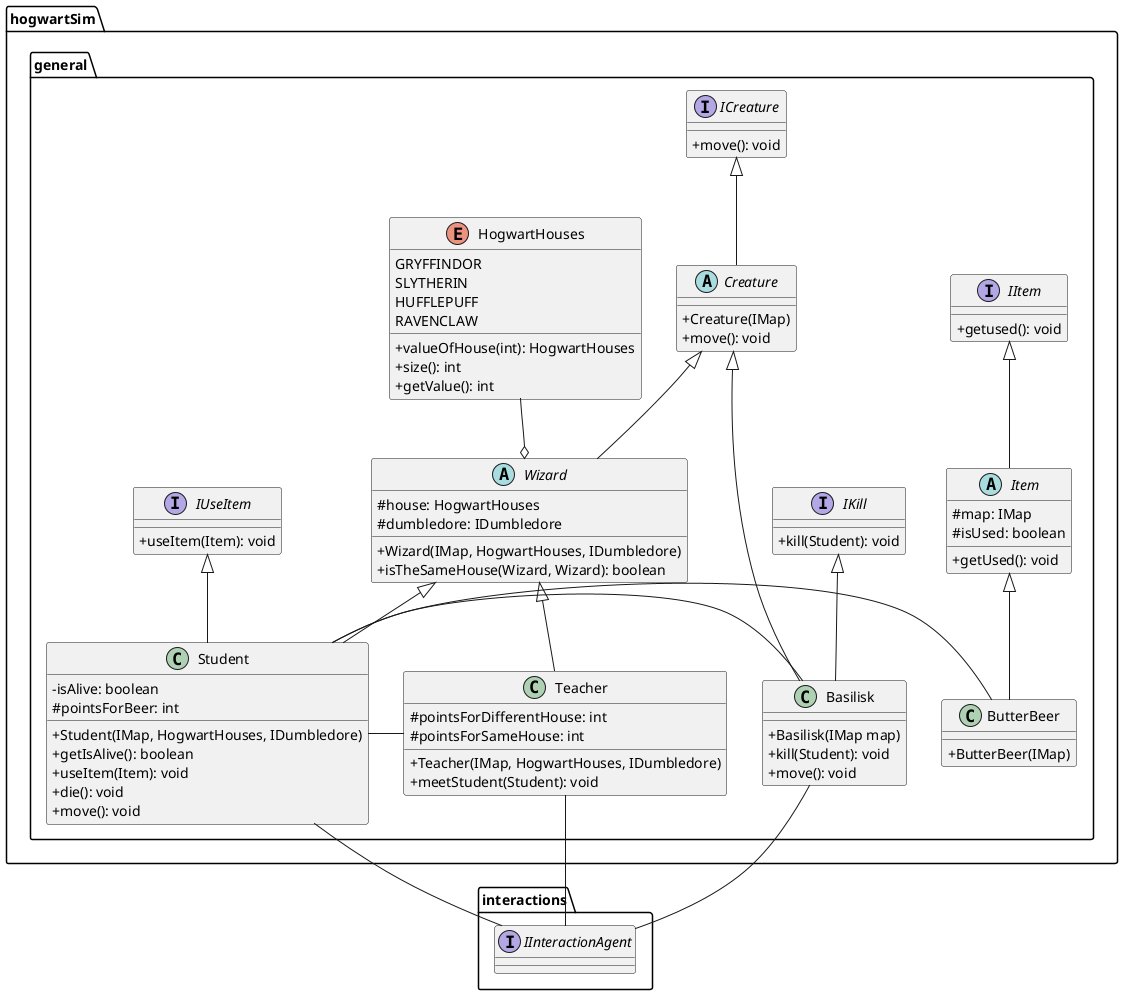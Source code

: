 @startuml
'https://plantuml.com/object-diagram
skinparam classAttributeIconSize 0

package "hogwartSim.general" {


    interface ICreature{
        +move(): void
    }
    abstract class Creature{
        +Creature(IMap)
        +move(): void
    }

    interface IKill{
        +kill(Student): void
    }
    class Basilisk{
        +Basilisk(IMap map)
        +kill(Student): void
        +move(): void
    }
    interface IUseItem{
        +useItem(Item): void
    }
    abstract class Wizard{
        #house: HogwartHouses
        #dumbledore: IDumbledore

        +Wizard(IMap, HogwartHouses, IDumbledore)
        +isTheSameHouse(Wizard, Wizard): boolean
    }
    enum HogwartHouses{
        GRYFFINDOR
        SLYTHERIN
        HUFFLEPUFF
        RAVENCLAW

        +valueOfHouse(int): HogwartHouses
        +size(): int
        +getValue(): int
    }
    class Student{
        -isAlive: boolean
        #pointsForBeer: int

        +Student(IMap, HogwartHouses, IDumbledore)
        +getIsAlive(): boolean
        +useItem(Item): void
        +die(): void
        +move(): void
    }

    class Teacher{
        #pointsForDifferentHouse: int
        #pointsForSameHouse: int

        +Teacher(IMap, HogwartHouses, IDumbledore)
        +meetStudent(Student): void
    }
    interface IItem{
        +getused(): void
    }
    abstract class Item{
        #map: IMap
        #isUsed: boolean

        +getUsed(): void
    }
    class ButterBeer{
        +ButterBeer(IMap)
    }



IKill <|-- Basilisk
HogwartHouses --o Wizard

IItem <|-- Item
Item <|-- ButterBeer

ICreature <|-- Creature
Creature <|-- Basilisk
Creature <|-- Wizard
Wizard <|-- Teacher
Wizard <|-- Student
IUseItem <|-- Student
Student - Teacher
Student - ButterBeer
Student - Basilisk
}
package interactions{
     interface IInteractionAgent{

     }
}
Teacher -- IInteractionAgent
Student -- IInteractionAgent
Basilisk -- IInteractionAgent
@enduml